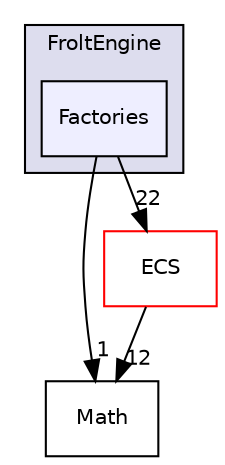 digraph "C:/Users/Alexa/Documents/Github/FroltEngine/Factories" {
  compound=true
  node [ fontsize="10", fontname="Helvetica"];
  edge [ labelfontsize="10", labelfontname="Helvetica"];
  subgraph clusterdir_baacf327caffa611df7b41249c9ce391 {
    graph [ bgcolor="#ddddee", pencolor="black", label="FroltEngine" fontname="Helvetica", fontsize="10", URL="dir_baacf327caffa611df7b41249c9ce391.html"]
  dir_c2d7a08efe6d95f062322e0fb0804ebb [shape=box, label="Factories", style="filled", fillcolor="#eeeeff", pencolor="black", URL="dir_c2d7a08efe6d95f062322e0fb0804ebb.html"];
  }
  dir_3be1c43419ecf49a9c57805a1f0f4add [shape=box label="Math" URL="dir_3be1c43419ecf49a9c57805a1f0f4add.html"];
  dir_c9cf17564b2c1495e1833ff68ae38634 [shape=box label="ECS" fillcolor="white" style="filled" color="red" URL="dir_c9cf17564b2c1495e1833ff68ae38634.html"];
  dir_c2d7a08efe6d95f062322e0fb0804ebb->dir_3be1c43419ecf49a9c57805a1f0f4add [headlabel="1", labeldistance=1.5 headhref="dir_000012_000014.html"];
  dir_c2d7a08efe6d95f062322e0fb0804ebb->dir_c9cf17564b2c1495e1833ff68ae38634 [headlabel="22", labeldistance=1.5 headhref="dir_000012_000006.html"];
  dir_c9cf17564b2c1495e1833ff68ae38634->dir_3be1c43419ecf49a9c57805a1f0f4add [headlabel="12", labeldistance=1.5 headhref="dir_000006_000014.html"];
}
